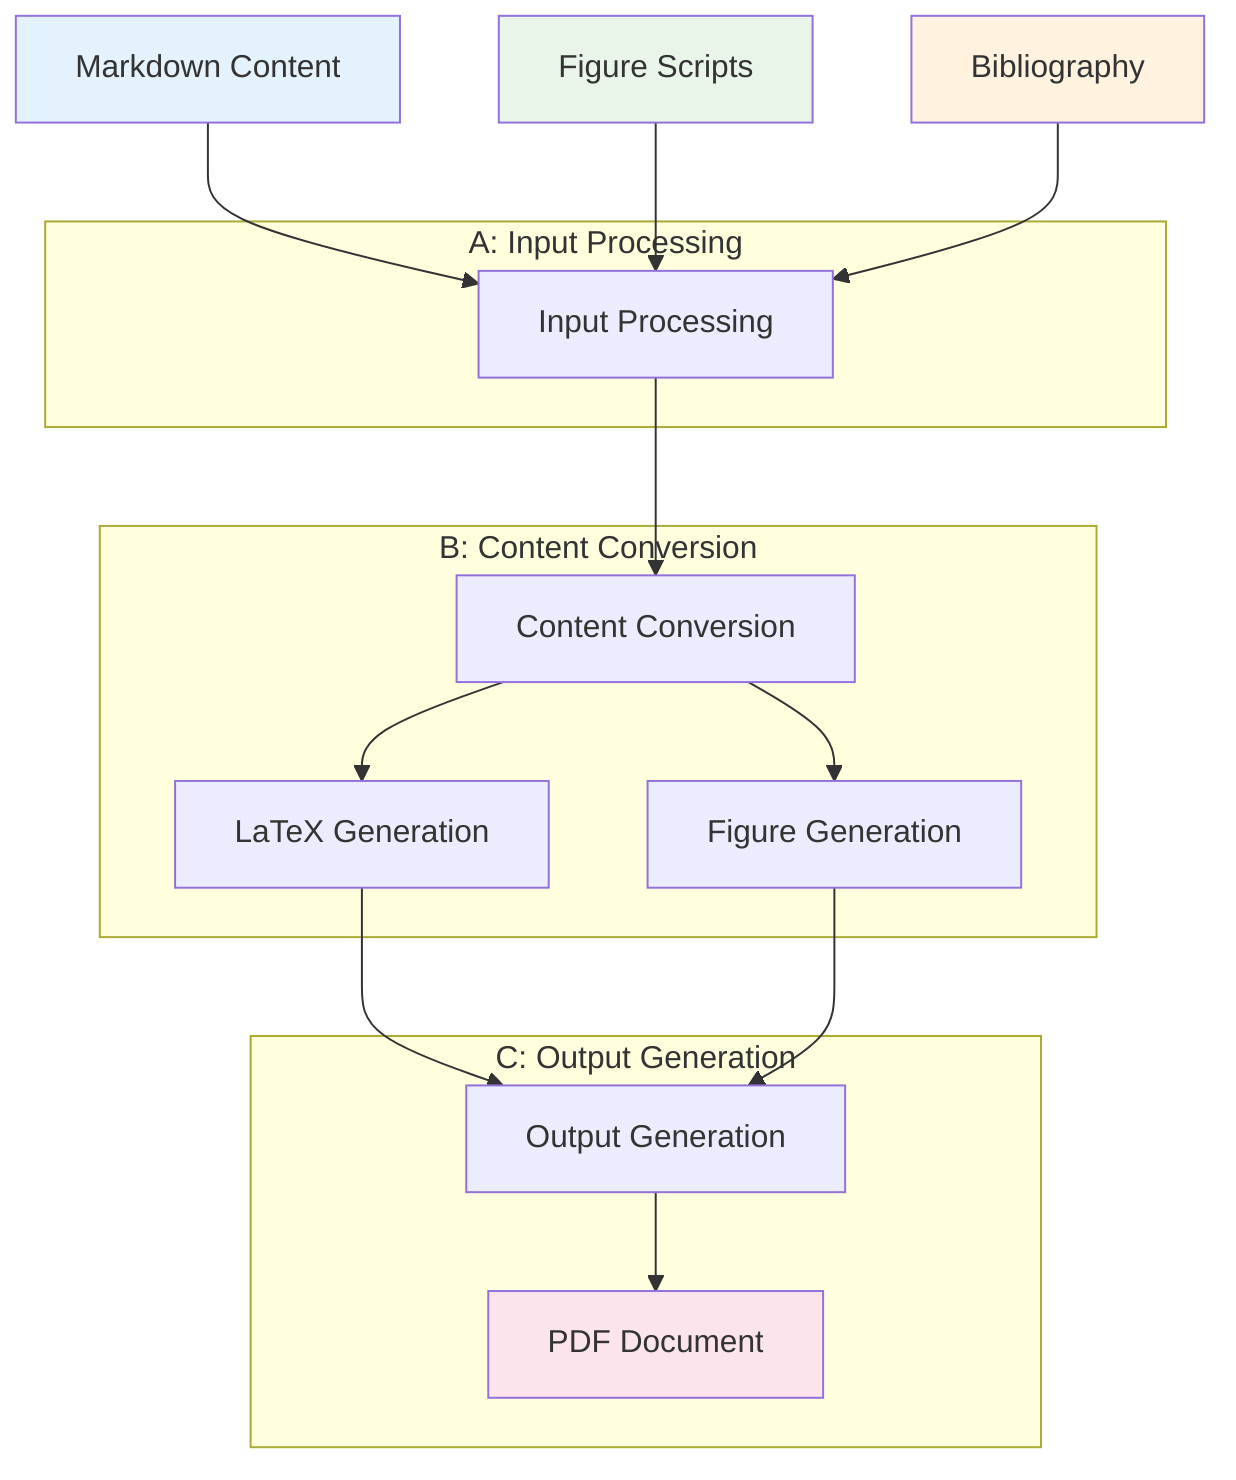 graph TD
    A[Markdown Content] --> B[Input Processing]
    C[Figure Scripts] --> B
    D[Bibliography] --> B

    B --> E[Content Conversion]

    E --> F[LaTeX Generation]
    E --> G[Figure Generation]

    F --> H[Output Generation]
    G --> H

    H --> I[PDF Document]

    subgraph "A: Input Processing"
        B
    end

    subgraph "B: Content Conversion"
        E
        F
        G
    end

    subgraph "C: Output Generation"
        H
        I
    end

    style A fill:#e3f2fd
    style C fill:#e8f5e8
    style D fill:#fff3e0
    style I fill:#fce4ec